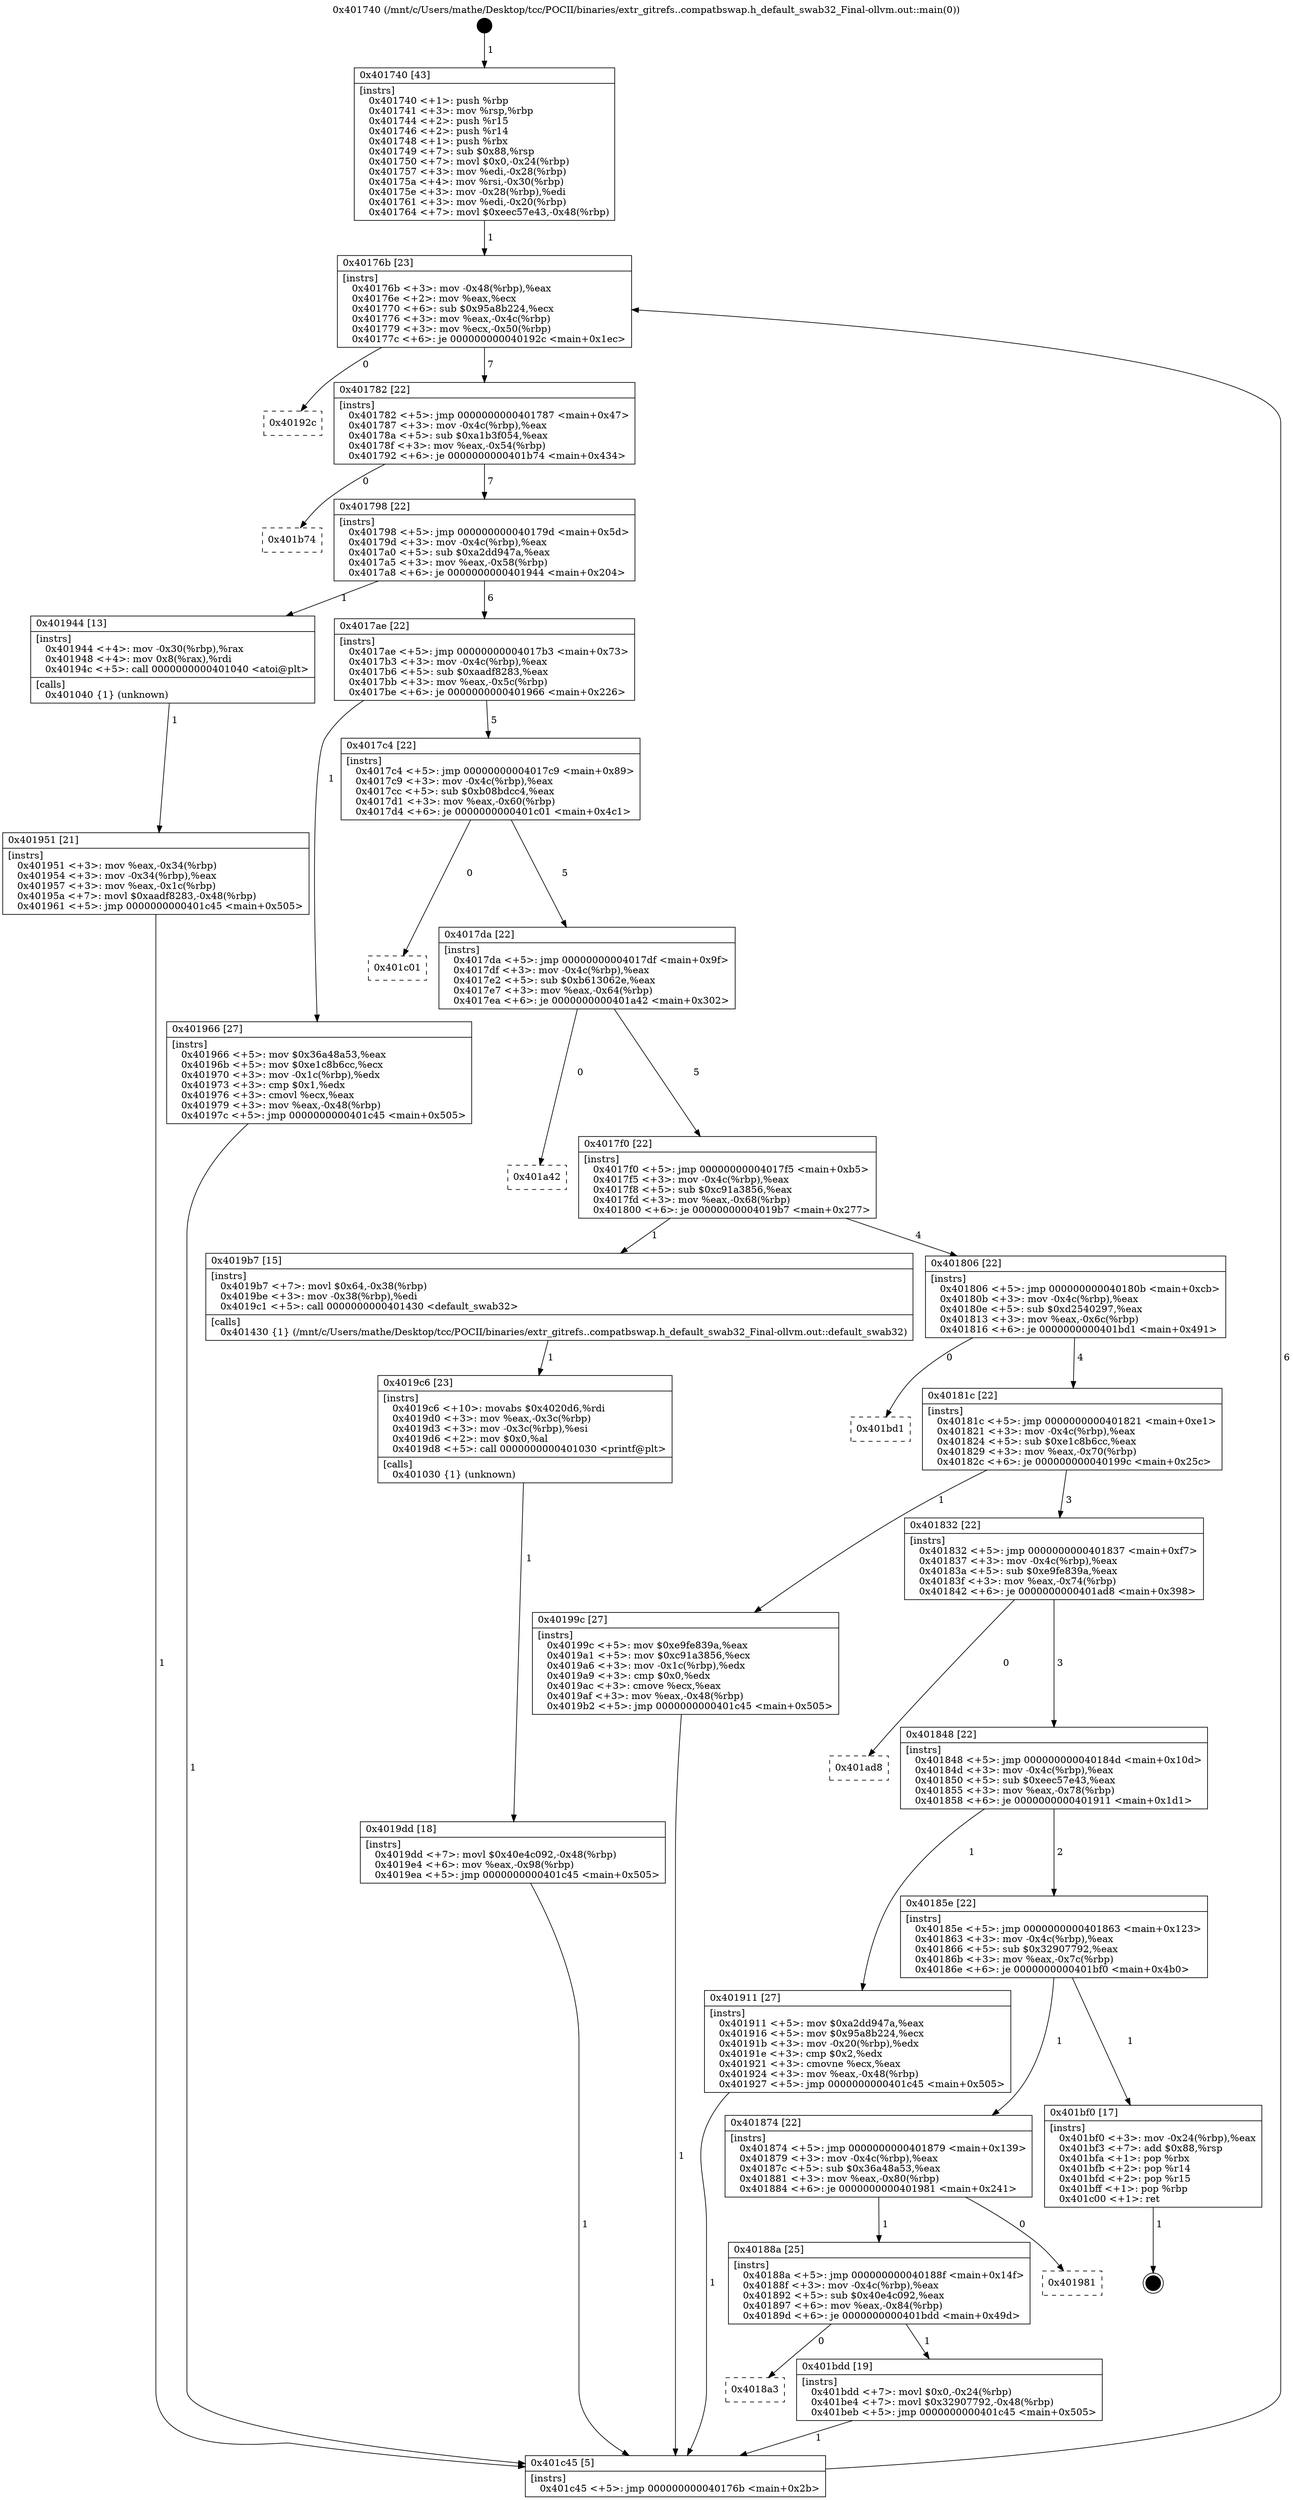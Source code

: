 digraph "0x401740" {
  label = "0x401740 (/mnt/c/Users/mathe/Desktop/tcc/POCII/binaries/extr_gitrefs..compatbswap.h_default_swab32_Final-ollvm.out::main(0))"
  labelloc = "t"
  node[shape=record]

  Entry [label="",width=0.3,height=0.3,shape=circle,fillcolor=black,style=filled]
  "0x40176b" [label="{
     0x40176b [23]\l
     | [instrs]\l
     &nbsp;&nbsp;0x40176b \<+3\>: mov -0x48(%rbp),%eax\l
     &nbsp;&nbsp;0x40176e \<+2\>: mov %eax,%ecx\l
     &nbsp;&nbsp;0x401770 \<+6\>: sub $0x95a8b224,%ecx\l
     &nbsp;&nbsp;0x401776 \<+3\>: mov %eax,-0x4c(%rbp)\l
     &nbsp;&nbsp;0x401779 \<+3\>: mov %ecx,-0x50(%rbp)\l
     &nbsp;&nbsp;0x40177c \<+6\>: je 000000000040192c \<main+0x1ec\>\l
  }"]
  "0x40192c" [label="{
     0x40192c\l
  }", style=dashed]
  "0x401782" [label="{
     0x401782 [22]\l
     | [instrs]\l
     &nbsp;&nbsp;0x401782 \<+5\>: jmp 0000000000401787 \<main+0x47\>\l
     &nbsp;&nbsp;0x401787 \<+3\>: mov -0x4c(%rbp),%eax\l
     &nbsp;&nbsp;0x40178a \<+5\>: sub $0xa1b3f054,%eax\l
     &nbsp;&nbsp;0x40178f \<+3\>: mov %eax,-0x54(%rbp)\l
     &nbsp;&nbsp;0x401792 \<+6\>: je 0000000000401b74 \<main+0x434\>\l
  }"]
  Exit [label="",width=0.3,height=0.3,shape=circle,fillcolor=black,style=filled,peripheries=2]
  "0x401b74" [label="{
     0x401b74\l
  }", style=dashed]
  "0x401798" [label="{
     0x401798 [22]\l
     | [instrs]\l
     &nbsp;&nbsp;0x401798 \<+5\>: jmp 000000000040179d \<main+0x5d\>\l
     &nbsp;&nbsp;0x40179d \<+3\>: mov -0x4c(%rbp),%eax\l
     &nbsp;&nbsp;0x4017a0 \<+5\>: sub $0xa2dd947a,%eax\l
     &nbsp;&nbsp;0x4017a5 \<+3\>: mov %eax,-0x58(%rbp)\l
     &nbsp;&nbsp;0x4017a8 \<+6\>: je 0000000000401944 \<main+0x204\>\l
  }"]
  "0x4018a3" [label="{
     0x4018a3\l
  }", style=dashed]
  "0x401944" [label="{
     0x401944 [13]\l
     | [instrs]\l
     &nbsp;&nbsp;0x401944 \<+4\>: mov -0x30(%rbp),%rax\l
     &nbsp;&nbsp;0x401948 \<+4\>: mov 0x8(%rax),%rdi\l
     &nbsp;&nbsp;0x40194c \<+5\>: call 0000000000401040 \<atoi@plt\>\l
     | [calls]\l
     &nbsp;&nbsp;0x401040 \{1\} (unknown)\l
  }"]
  "0x4017ae" [label="{
     0x4017ae [22]\l
     | [instrs]\l
     &nbsp;&nbsp;0x4017ae \<+5\>: jmp 00000000004017b3 \<main+0x73\>\l
     &nbsp;&nbsp;0x4017b3 \<+3\>: mov -0x4c(%rbp),%eax\l
     &nbsp;&nbsp;0x4017b6 \<+5\>: sub $0xaadf8283,%eax\l
     &nbsp;&nbsp;0x4017bb \<+3\>: mov %eax,-0x5c(%rbp)\l
     &nbsp;&nbsp;0x4017be \<+6\>: je 0000000000401966 \<main+0x226\>\l
  }"]
  "0x401bdd" [label="{
     0x401bdd [19]\l
     | [instrs]\l
     &nbsp;&nbsp;0x401bdd \<+7\>: movl $0x0,-0x24(%rbp)\l
     &nbsp;&nbsp;0x401be4 \<+7\>: movl $0x32907792,-0x48(%rbp)\l
     &nbsp;&nbsp;0x401beb \<+5\>: jmp 0000000000401c45 \<main+0x505\>\l
  }"]
  "0x401966" [label="{
     0x401966 [27]\l
     | [instrs]\l
     &nbsp;&nbsp;0x401966 \<+5\>: mov $0x36a48a53,%eax\l
     &nbsp;&nbsp;0x40196b \<+5\>: mov $0xe1c8b6cc,%ecx\l
     &nbsp;&nbsp;0x401970 \<+3\>: mov -0x1c(%rbp),%edx\l
     &nbsp;&nbsp;0x401973 \<+3\>: cmp $0x1,%edx\l
     &nbsp;&nbsp;0x401976 \<+3\>: cmovl %ecx,%eax\l
     &nbsp;&nbsp;0x401979 \<+3\>: mov %eax,-0x48(%rbp)\l
     &nbsp;&nbsp;0x40197c \<+5\>: jmp 0000000000401c45 \<main+0x505\>\l
  }"]
  "0x4017c4" [label="{
     0x4017c4 [22]\l
     | [instrs]\l
     &nbsp;&nbsp;0x4017c4 \<+5\>: jmp 00000000004017c9 \<main+0x89\>\l
     &nbsp;&nbsp;0x4017c9 \<+3\>: mov -0x4c(%rbp),%eax\l
     &nbsp;&nbsp;0x4017cc \<+5\>: sub $0xb08bdcc4,%eax\l
     &nbsp;&nbsp;0x4017d1 \<+3\>: mov %eax,-0x60(%rbp)\l
     &nbsp;&nbsp;0x4017d4 \<+6\>: je 0000000000401c01 \<main+0x4c1\>\l
  }"]
  "0x40188a" [label="{
     0x40188a [25]\l
     | [instrs]\l
     &nbsp;&nbsp;0x40188a \<+5\>: jmp 000000000040188f \<main+0x14f\>\l
     &nbsp;&nbsp;0x40188f \<+3\>: mov -0x4c(%rbp),%eax\l
     &nbsp;&nbsp;0x401892 \<+5\>: sub $0x40e4c092,%eax\l
     &nbsp;&nbsp;0x401897 \<+6\>: mov %eax,-0x84(%rbp)\l
     &nbsp;&nbsp;0x40189d \<+6\>: je 0000000000401bdd \<main+0x49d\>\l
  }"]
  "0x401c01" [label="{
     0x401c01\l
  }", style=dashed]
  "0x4017da" [label="{
     0x4017da [22]\l
     | [instrs]\l
     &nbsp;&nbsp;0x4017da \<+5\>: jmp 00000000004017df \<main+0x9f\>\l
     &nbsp;&nbsp;0x4017df \<+3\>: mov -0x4c(%rbp),%eax\l
     &nbsp;&nbsp;0x4017e2 \<+5\>: sub $0xb613062e,%eax\l
     &nbsp;&nbsp;0x4017e7 \<+3\>: mov %eax,-0x64(%rbp)\l
     &nbsp;&nbsp;0x4017ea \<+6\>: je 0000000000401a42 \<main+0x302\>\l
  }"]
  "0x401981" [label="{
     0x401981\l
  }", style=dashed]
  "0x401a42" [label="{
     0x401a42\l
  }", style=dashed]
  "0x4017f0" [label="{
     0x4017f0 [22]\l
     | [instrs]\l
     &nbsp;&nbsp;0x4017f0 \<+5\>: jmp 00000000004017f5 \<main+0xb5\>\l
     &nbsp;&nbsp;0x4017f5 \<+3\>: mov -0x4c(%rbp),%eax\l
     &nbsp;&nbsp;0x4017f8 \<+5\>: sub $0xc91a3856,%eax\l
     &nbsp;&nbsp;0x4017fd \<+3\>: mov %eax,-0x68(%rbp)\l
     &nbsp;&nbsp;0x401800 \<+6\>: je 00000000004019b7 \<main+0x277\>\l
  }"]
  "0x401874" [label="{
     0x401874 [22]\l
     | [instrs]\l
     &nbsp;&nbsp;0x401874 \<+5\>: jmp 0000000000401879 \<main+0x139\>\l
     &nbsp;&nbsp;0x401879 \<+3\>: mov -0x4c(%rbp),%eax\l
     &nbsp;&nbsp;0x40187c \<+5\>: sub $0x36a48a53,%eax\l
     &nbsp;&nbsp;0x401881 \<+3\>: mov %eax,-0x80(%rbp)\l
     &nbsp;&nbsp;0x401884 \<+6\>: je 0000000000401981 \<main+0x241\>\l
  }"]
  "0x4019b7" [label="{
     0x4019b7 [15]\l
     | [instrs]\l
     &nbsp;&nbsp;0x4019b7 \<+7\>: movl $0x64,-0x38(%rbp)\l
     &nbsp;&nbsp;0x4019be \<+3\>: mov -0x38(%rbp),%edi\l
     &nbsp;&nbsp;0x4019c1 \<+5\>: call 0000000000401430 \<default_swab32\>\l
     | [calls]\l
     &nbsp;&nbsp;0x401430 \{1\} (/mnt/c/Users/mathe/Desktop/tcc/POCII/binaries/extr_gitrefs..compatbswap.h_default_swab32_Final-ollvm.out::default_swab32)\l
  }"]
  "0x401806" [label="{
     0x401806 [22]\l
     | [instrs]\l
     &nbsp;&nbsp;0x401806 \<+5\>: jmp 000000000040180b \<main+0xcb\>\l
     &nbsp;&nbsp;0x40180b \<+3\>: mov -0x4c(%rbp),%eax\l
     &nbsp;&nbsp;0x40180e \<+5\>: sub $0xd2540297,%eax\l
     &nbsp;&nbsp;0x401813 \<+3\>: mov %eax,-0x6c(%rbp)\l
     &nbsp;&nbsp;0x401816 \<+6\>: je 0000000000401bd1 \<main+0x491\>\l
  }"]
  "0x401bf0" [label="{
     0x401bf0 [17]\l
     | [instrs]\l
     &nbsp;&nbsp;0x401bf0 \<+3\>: mov -0x24(%rbp),%eax\l
     &nbsp;&nbsp;0x401bf3 \<+7\>: add $0x88,%rsp\l
     &nbsp;&nbsp;0x401bfa \<+1\>: pop %rbx\l
     &nbsp;&nbsp;0x401bfb \<+2\>: pop %r14\l
     &nbsp;&nbsp;0x401bfd \<+2\>: pop %r15\l
     &nbsp;&nbsp;0x401bff \<+1\>: pop %rbp\l
     &nbsp;&nbsp;0x401c00 \<+1\>: ret\l
  }"]
  "0x401bd1" [label="{
     0x401bd1\l
  }", style=dashed]
  "0x40181c" [label="{
     0x40181c [22]\l
     | [instrs]\l
     &nbsp;&nbsp;0x40181c \<+5\>: jmp 0000000000401821 \<main+0xe1\>\l
     &nbsp;&nbsp;0x401821 \<+3\>: mov -0x4c(%rbp),%eax\l
     &nbsp;&nbsp;0x401824 \<+5\>: sub $0xe1c8b6cc,%eax\l
     &nbsp;&nbsp;0x401829 \<+3\>: mov %eax,-0x70(%rbp)\l
     &nbsp;&nbsp;0x40182c \<+6\>: je 000000000040199c \<main+0x25c\>\l
  }"]
  "0x4019dd" [label="{
     0x4019dd [18]\l
     | [instrs]\l
     &nbsp;&nbsp;0x4019dd \<+7\>: movl $0x40e4c092,-0x48(%rbp)\l
     &nbsp;&nbsp;0x4019e4 \<+6\>: mov %eax,-0x98(%rbp)\l
     &nbsp;&nbsp;0x4019ea \<+5\>: jmp 0000000000401c45 \<main+0x505\>\l
  }"]
  "0x40199c" [label="{
     0x40199c [27]\l
     | [instrs]\l
     &nbsp;&nbsp;0x40199c \<+5\>: mov $0xe9fe839a,%eax\l
     &nbsp;&nbsp;0x4019a1 \<+5\>: mov $0xc91a3856,%ecx\l
     &nbsp;&nbsp;0x4019a6 \<+3\>: mov -0x1c(%rbp),%edx\l
     &nbsp;&nbsp;0x4019a9 \<+3\>: cmp $0x0,%edx\l
     &nbsp;&nbsp;0x4019ac \<+3\>: cmove %ecx,%eax\l
     &nbsp;&nbsp;0x4019af \<+3\>: mov %eax,-0x48(%rbp)\l
     &nbsp;&nbsp;0x4019b2 \<+5\>: jmp 0000000000401c45 \<main+0x505\>\l
  }"]
  "0x401832" [label="{
     0x401832 [22]\l
     | [instrs]\l
     &nbsp;&nbsp;0x401832 \<+5\>: jmp 0000000000401837 \<main+0xf7\>\l
     &nbsp;&nbsp;0x401837 \<+3\>: mov -0x4c(%rbp),%eax\l
     &nbsp;&nbsp;0x40183a \<+5\>: sub $0xe9fe839a,%eax\l
     &nbsp;&nbsp;0x40183f \<+3\>: mov %eax,-0x74(%rbp)\l
     &nbsp;&nbsp;0x401842 \<+6\>: je 0000000000401ad8 \<main+0x398\>\l
  }"]
  "0x4019c6" [label="{
     0x4019c6 [23]\l
     | [instrs]\l
     &nbsp;&nbsp;0x4019c6 \<+10\>: movabs $0x4020d6,%rdi\l
     &nbsp;&nbsp;0x4019d0 \<+3\>: mov %eax,-0x3c(%rbp)\l
     &nbsp;&nbsp;0x4019d3 \<+3\>: mov -0x3c(%rbp),%esi\l
     &nbsp;&nbsp;0x4019d6 \<+2\>: mov $0x0,%al\l
     &nbsp;&nbsp;0x4019d8 \<+5\>: call 0000000000401030 \<printf@plt\>\l
     | [calls]\l
     &nbsp;&nbsp;0x401030 \{1\} (unknown)\l
  }"]
  "0x401ad8" [label="{
     0x401ad8\l
  }", style=dashed]
  "0x401848" [label="{
     0x401848 [22]\l
     | [instrs]\l
     &nbsp;&nbsp;0x401848 \<+5\>: jmp 000000000040184d \<main+0x10d\>\l
     &nbsp;&nbsp;0x40184d \<+3\>: mov -0x4c(%rbp),%eax\l
     &nbsp;&nbsp;0x401850 \<+5\>: sub $0xeec57e43,%eax\l
     &nbsp;&nbsp;0x401855 \<+3\>: mov %eax,-0x78(%rbp)\l
     &nbsp;&nbsp;0x401858 \<+6\>: je 0000000000401911 \<main+0x1d1\>\l
  }"]
  "0x401951" [label="{
     0x401951 [21]\l
     | [instrs]\l
     &nbsp;&nbsp;0x401951 \<+3\>: mov %eax,-0x34(%rbp)\l
     &nbsp;&nbsp;0x401954 \<+3\>: mov -0x34(%rbp),%eax\l
     &nbsp;&nbsp;0x401957 \<+3\>: mov %eax,-0x1c(%rbp)\l
     &nbsp;&nbsp;0x40195a \<+7\>: movl $0xaadf8283,-0x48(%rbp)\l
     &nbsp;&nbsp;0x401961 \<+5\>: jmp 0000000000401c45 \<main+0x505\>\l
  }"]
  "0x401911" [label="{
     0x401911 [27]\l
     | [instrs]\l
     &nbsp;&nbsp;0x401911 \<+5\>: mov $0xa2dd947a,%eax\l
     &nbsp;&nbsp;0x401916 \<+5\>: mov $0x95a8b224,%ecx\l
     &nbsp;&nbsp;0x40191b \<+3\>: mov -0x20(%rbp),%edx\l
     &nbsp;&nbsp;0x40191e \<+3\>: cmp $0x2,%edx\l
     &nbsp;&nbsp;0x401921 \<+3\>: cmovne %ecx,%eax\l
     &nbsp;&nbsp;0x401924 \<+3\>: mov %eax,-0x48(%rbp)\l
     &nbsp;&nbsp;0x401927 \<+5\>: jmp 0000000000401c45 \<main+0x505\>\l
  }"]
  "0x40185e" [label="{
     0x40185e [22]\l
     | [instrs]\l
     &nbsp;&nbsp;0x40185e \<+5\>: jmp 0000000000401863 \<main+0x123\>\l
     &nbsp;&nbsp;0x401863 \<+3\>: mov -0x4c(%rbp),%eax\l
     &nbsp;&nbsp;0x401866 \<+5\>: sub $0x32907792,%eax\l
     &nbsp;&nbsp;0x40186b \<+3\>: mov %eax,-0x7c(%rbp)\l
     &nbsp;&nbsp;0x40186e \<+6\>: je 0000000000401bf0 \<main+0x4b0\>\l
  }"]
  "0x401c45" [label="{
     0x401c45 [5]\l
     | [instrs]\l
     &nbsp;&nbsp;0x401c45 \<+5\>: jmp 000000000040176b \<main+0x2b\>\l
  }"]
  "0x401740" [label="{
     0x401740 [43]\l
     | [instrs]\l
     &nbsp;&nbsp;0x401740 \<+1\>: push %rbp\l
     &nbsp;&nbsp;0x401741 \<+3\>: mov %rsp,%rbp\l
     &nbsp;&nbsp;0x401744 \<+2\>: push %r15\l
     &nbsp;&nbsp;0x401746 \<+2\>: push %r14\l
     &nbsp;&nbsp;0x401748 \<+1\>: push %rbx\l
     &nbsp;&nbsp;0x401749 \<+7\>: sub $0x88,%rsp\l
     &nbsp;&nbsp;0x401750 \<+7\>: movl $0x0,-0x24(%rbp)\l
     &nbsp;&nbsp;0x401757 \<+3\>: mov %edi,-0x28(%rbp)\l
     &nbsp;&nbsp;0x40175a \<+4\>: mov %rsi,-0x30(%rbp)\l
     &nbsp;&nbsp;0x40175e \<+3\>: mov -0x28(%rbp),%edi\l
     &nbsp;&nbsp;0x401761 \<+3\>: mov %edi,-0x20(%rbp)\l
     &nbsp;&nbsp;0x401764 \<+7\>: movl $0xeec57e43,-0x48(%rbp)\l
  }"]
  Entry -> "0x401740" [label=" 1"]
  "0x40176b" -> "0x40192c" [label=" 0"]
  "0x40176b" -> "0x401782" [label=" 7"]
  "0x401bf0" -> Exit [label=" 1"]
  "0x401782" -> "0x401b74" [label=" 0"]
  "0x401782" -> "0x401798" [label=" 7"]
  "0x401bdd" -> "0x401c45" [label=" 1"]
  "0x401798" -> "0x401944" [label=" 1"]
  "0x401798" -> "0x4017ae" [label=" 6"]
  "0x40188a" -> "0x4018a3" [label=" 0"]
  "0x4017ae" -> "0x401966" [label=" 1"]
  "0x4017ae" -> "0x4017c4" [label=" 5"]
  "0x40188a" -> "0x401bdd" [label=" 1"]
  "0x4017c4" -> "0x401c01" [label=" 0"]
  "0x4017c4" -> "0x4017da" [label=" 5"]
  "0x401874" -> "0x40188a" [label=" 1"]
  "0x4017da" -> "0x401a42" [label=" 0"]
  "0x4017da" -> "0x4017f0" [label=" 5"]
  "0x401874" -> "0x401981" [label=" 0"]
  "0x4017f0" -> "0x4019b7" [label=" 1"]
  "0x4017f0" -> "0x401806" [label=" 4"]
  "0x40185e" -> "0x401874" [label=" 1"]
  "0x401806" -> "0x401bd1" [label=" 0"]
  "0x401806" -> "0x40181c" [label=" 4"]
  "0x40185e" -> "0x401bf0" [label=" 1"]
  "0x40181c" -> "0x40199c" [label=" 1"]
  "0x40181c" -> "0x401832" [label=" 3"]
  "0x4019dd" -> "0x401c45" [label=" 1"]
  "0x401832" -> "0x401ad8" [label=" 0"]
  "0x401832" -> "0x401848" [label=" 3"]
  "0x4019c6" -> "0x4019dd" [label=" 1"]
  "0x401848" -> "0x401911" [label=" 1"]
  "0x401848" -> "0x40185e" [label=" 2"]
  "0x401911" -> "0x401c45" [label=" 1"]
  "0x401740" -> "0x40176b" [label=" 1"]
  "0x401c45" -> "0x40176b" [label=" 6"]
  "0x401944" -> "0x401951" [label=" 1"]
  "0x401951" -> "0x401c45" [label=" 1"]
  "0x401966" -> "0x401c45" [label=" 1"]
  "0x40199c" -> "0x401c45" [label=" 1"]
  "0x4019b7" -> "0x4019c6" [label=" 1"]
}
